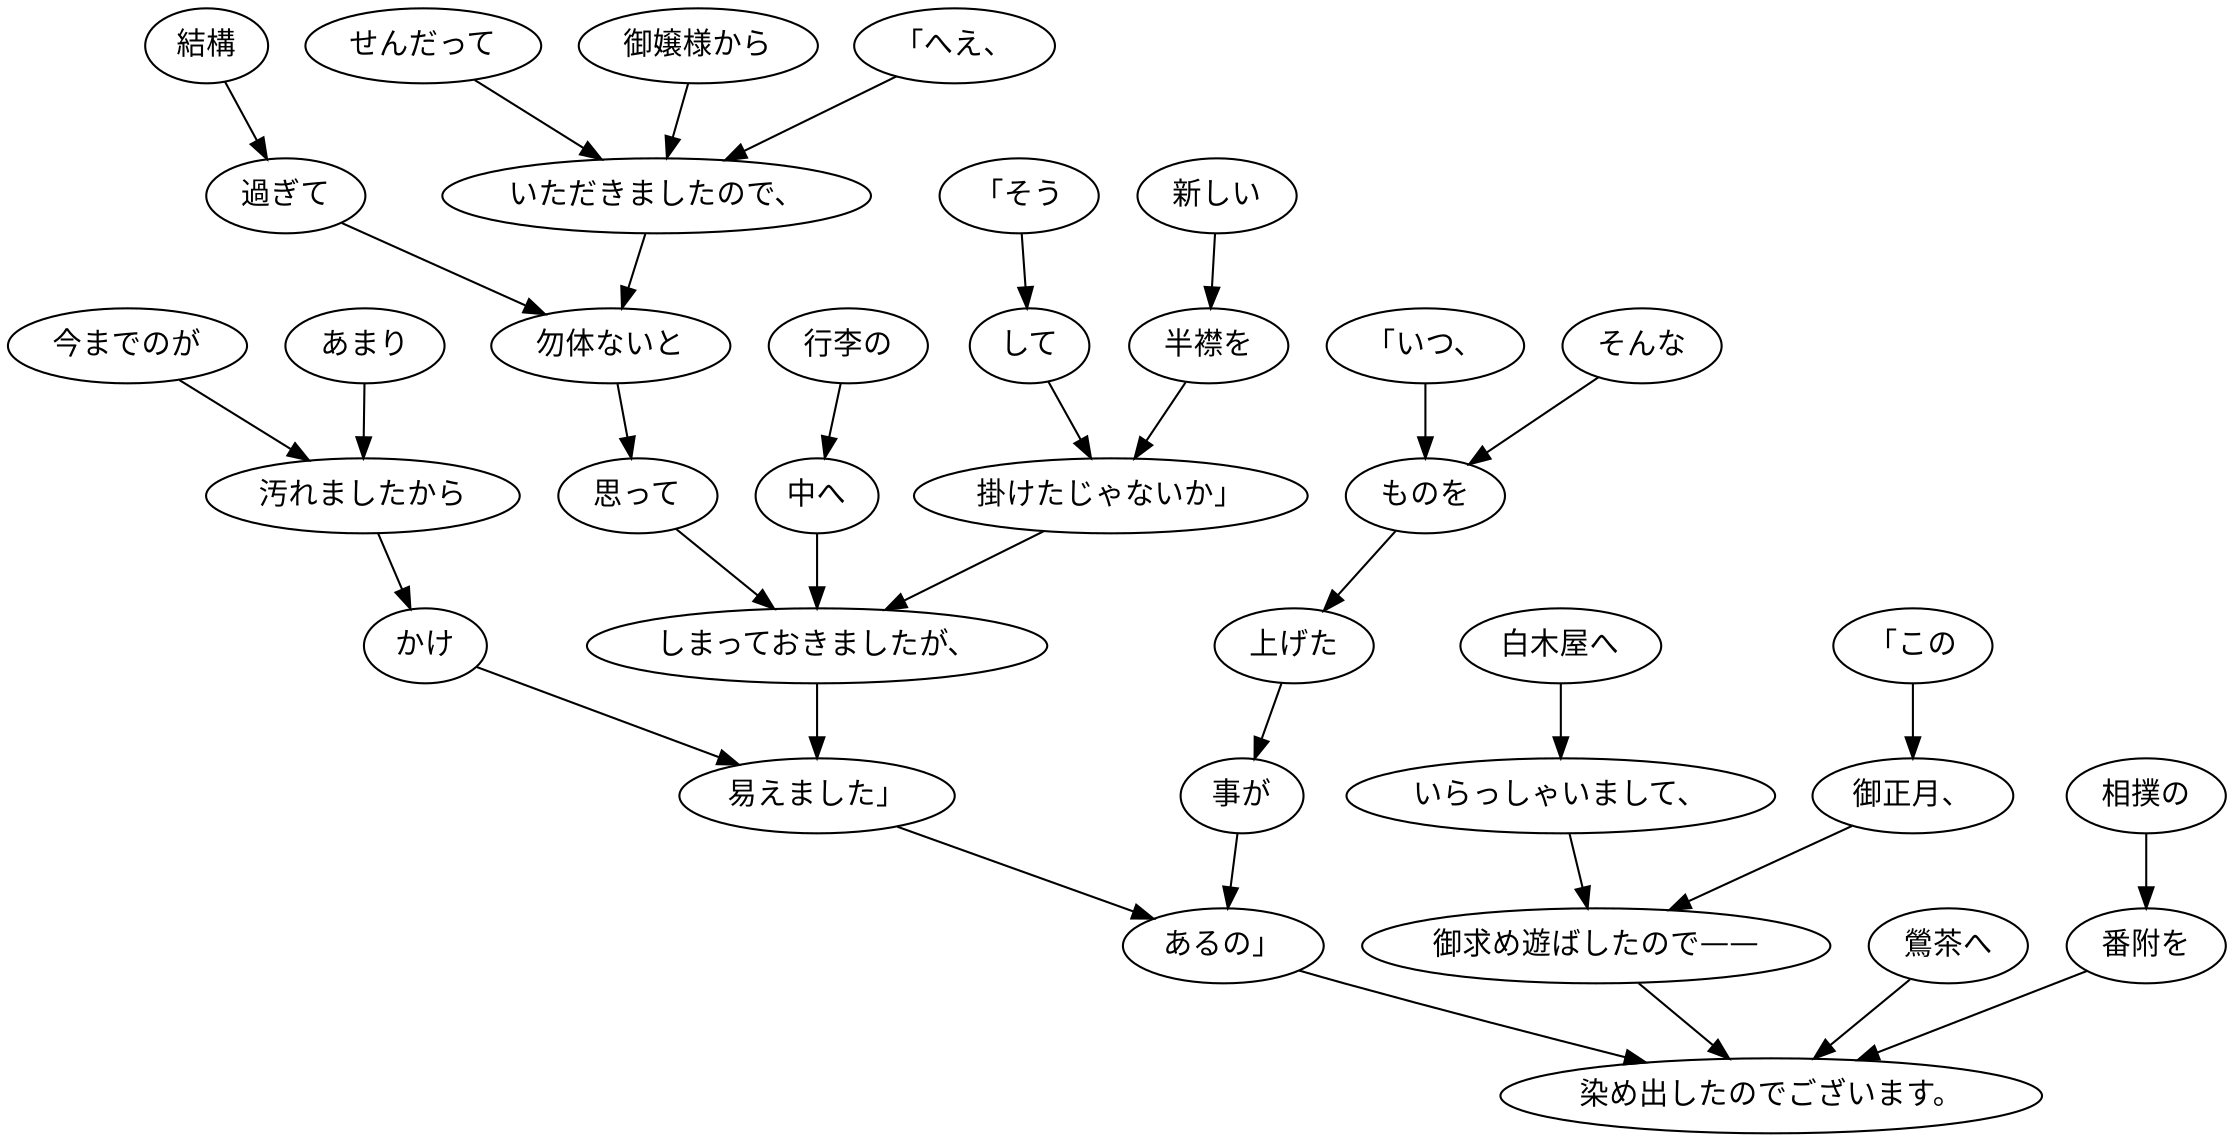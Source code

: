 digraph graph1912 {
	node0 [label="「そう"];
	node1 [label="して"];
	node2 [label="新しい"];
	node3 [label="半襟を"];
	node4 [label="掛けたじゃないか」"];
	node5 [label="「へえ、"];
	node6 [label="せんだって"];
	node7 [label="御嬢様から"];
	node8 [label="いただきましたので、"];
	node9 [label="結構"];
	node10 [label="過ぎて"];
	node11 [label="勿体ないと"];
	node12 [label="思って"];
	node13 [label="行李の"];
	node14 [label="中へ"];
	node15 [label="しまっておきましたが、"];
	node16 [label="今までのが"];
	node17 [label="あまり"];
	node18 [label="汚れましたから"];
	node19 [label="かけ"];
	node20 [label="易えました」"];
	node21 [label="「いつ、"];
	node22 [label="そんな"];
	node23 [label="ものを"];
	node24 [label="上げた"];
	node25 [label="事が"];
	node26 [label="あるの」"];
	node27 [label="「この"];
	node28 [label="御正月、"];
	node29 [label="白木屋へ"];
	node30 [label="いらっしゃいまして、"];
	node31 [label="御求め遊ばしたので——"];
	node32 [label="鶯茶へ"];
	node33 [label="相撲の"];
	node34 [label="番附を"];
	node35 [label="染め出したのでございます。"];
	node0 -> node1;
	node1 -> node4;
	node2 -> node3;
	node3 -> node4;
	node4 -> node15;
	node5 -> node8;
	node6 -> node8;
	node7 -> node8;
	node8 -> node11;
	node9 -> node10;
	node10 -> node11;
	node11 -> node12;
	node12 -> node15;
	node13 -> node14;
	node14 -> node15;
	node15 -> node20;
	node16 -> node18;
	node17 -> node18;
	node18 -> node19;
	node19 -> node20;
	node20 -> node26;
	node21 -> node23;
	node22 -> node23;
	node23 -> node24;
	node24 -> node25;
	node25 -> node26;
	node26 -> node35;
	node27 -> node28;
	node28 -> node31;
	node29 -> node30;
	node30 -> node31;
	node31 -> node35;
	node32 -> node35;
	node33 -> node34;
	node34 -> node35;
}
